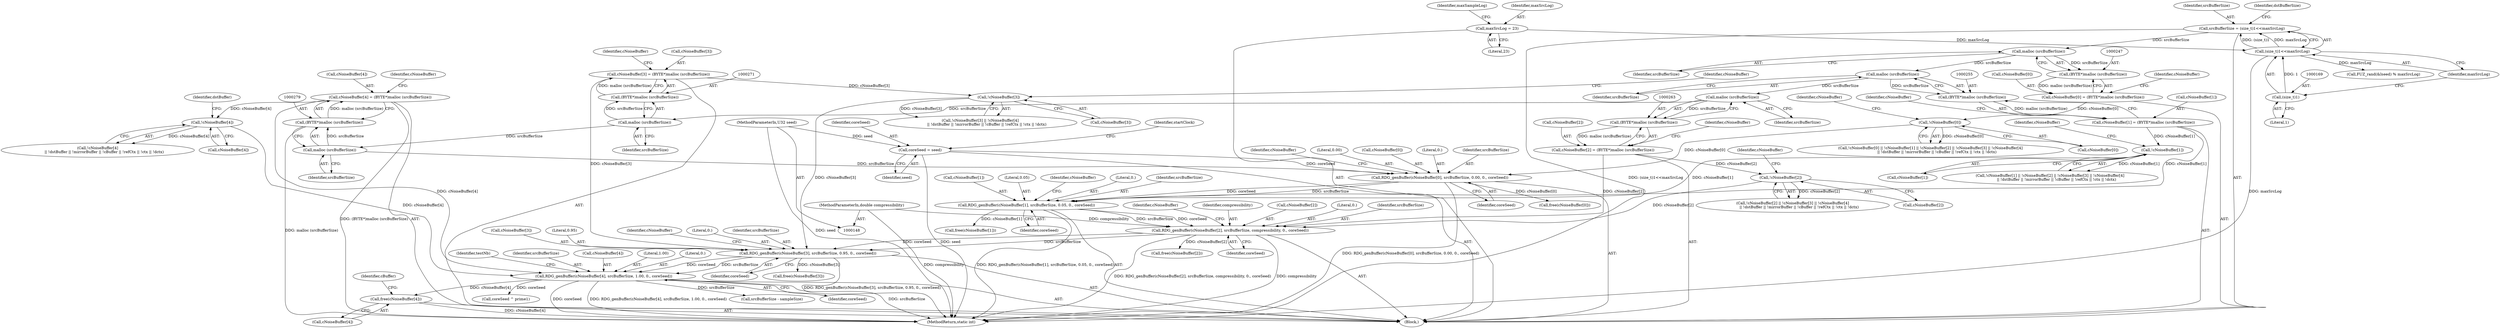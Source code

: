 digraph "0_zstd_3e5cdf1b6a85843e991d7d10f6a2567c15580da0_3@API" {
"1001458" [label="(Call,free(cNoiseBuffer[4]))"];
"1000358" [label="(Call,RDG_genBuffer(cNoiseBuffer[4], srcBufferSize, 1.00, 0., coreSeed))"];
"1000274" [label="(Call,cNoiseBuffer[4] = (BYTE*)malloc (srcBufferSize))"];
"1000278" [label="(Call,(BYTE*)malloc (srcBufferSize))"];
"1000280" [label="(Call,malloc (srcBufferSize))"];
"1000272" [label="(Call,malloc (srcBufferSize))"];
"1000264" [label="(Call,malloc (srcBufferSize))"];
"1000256" [label="(Call,malloc (srcBufferSize))"];
"1000248" [label="(Call,malloc (srcBufferSize))"];
"1000165" [label="(Call,srcBufferSize = (size_t)1<<maxSrcLog)"];
"1000167" [label="(Call,(size_t)1<<maxSrcLog)"];
"1000168" [label="(Call,(size_t)1)"];
"1000157" [label="(Call,maxSrcLog = 23)"];
"1000304" [label="(Call,!cNoiseBuffer[4])"];
"1000350" [label="(Call,RDG_genBuffer(cNoiseBuffer[3], srcBufferSize, 0.95, 0., coreSeed))"];
"1000266" [label="(Call,cNoiseBuffer[3] = (BYTE*)malloc (srcBufferSize))"];
"1000270" [label="(Call,(BYTE*)malloc (srcBufferSize))"];
"1000299" [label="(Call,!cNoiseBuffer[3])"];
"1000342" [label="(Call,RDG_genBuffer(cNoiseBuffer[2], srcBufferSize, compressibility, 0., coreSeed))"];
"1000258" [label="(Call,cNoiseBuffer[2] = (BYTE*)malloc (srcBufferSize))"];
"1000262" [label="(Call,(BYTE*)malloc (srcBufferSize))"];
"1000294" [label="(Call,!cNoiseBuffer[2])"];
"1000334" [label="(Call,RDG_genBuffer(cNoiseBuffer[1], srcBufferSize, 0.05, 0., coreSeed))"];
"1000250" [label="(Call,cNoiseBuffer[1] = (BYTE*)malloc (srcBufferSize))"];
"1000254" [label="(Call,(BYTE*)malloc (srcBufferSize))"];
"1000289" [label="(Call,!cNoiseBuffer[1])"];
"1000326" [label="(Call,RDG_genBuffer(cNoiseBuffer[0], srcBufferSize, 0.00, 0., coreSeed))"];
"1000284" [label="(Call,!cNoiseBuffer[0])"];
"1000242" [label="(Call,cNoiseBuffer[0] = (BYTE*)malloc (srcBufferSize))"];
"1000246" [label="(Call,(BYTE*)malloc (srcBufferSize))"];
"1000222" [label="(Call,coreSeed = seed)"];
"1000149" [label="(MethodParameterIn,U32 seed)"];
"1000153" [label="(MethodParameterIn,double compressibility)"];
"1000340" [label="(Literal,0.)"];
"1000276" [label="(Identifier,cNoiseBuffer)"];
"1000281" [label="(Identifier,srcBufferSize)"];
"1001463" [label="(Identifier,cBuffer)"];
"1000270" [label="(Call,(BYTE*)malloc (srcBufferSize))"];
"1000268" [label="(Identifier,cNoiseBuffer)"];
"1000251" [label="(Call,cNoiseBuffer[1])"];
"1000162" [label="(Identifier,maxSampleLog)"];
"1000248" [label="(Call,malloc (srcBufferSize))"];
"1000351" [label="(Call,cNoiseBuffer[3])"];
"1000242" [label="(Call,cNoiseBuffer[0] = (BYTE*)malloc (srcBufferSize))"];
"1000334" [label="(Call,RDG_genBuffer(cNoiseBuffer[1], srcBufferSize, 0.05, 0., coreSeed))"];
"1000260" [label="(Identifier,cNoiseBuffer)"];
"1000280" [label="(Call,malloc (srcBufferSize))"];
"1000355" [label="(Literal,0.95)"];
"1000262" [label="(Call,(BYTE*)malloc (srcBufferSize))"];
"1000256" [label="(Call,malloc (srcBufferSize))"];
"1000275" [label="(Call,cNoiseBuffer[4])"];
"1000285" [label="(Call,cNoiseBuffer[0])"];
"1000224" [label="(Identifier,seed)"];
"1000368" [label="(Identifier,testNb)"];
"1000246" [label="(Call,(BYTE*)malloc (srcBufferSize))"];
"1000243" [label="(Call,cNoiseBuffer[0])"];
"1000165" [label="(Call,srcBufferSize = (size_t)1<<maxSrcLog)"];
"1000331" [label="(Literal,0.00)"];
"1000222" [label="(Call,coreSeed = seed)"];
"1000362" [label="(Identifier,srcBufferSize)"];
"1000289" [label="(Call,!cNoiseBuffer[1])"];
"1000342" [label="(Call,RDG_genBuffer(cNoiseBuffer[2], srcBufferSize, compressibility, 0., coreSeed))"];
"1000509" [label="(Call,srcBufferSize - sampleSize)"];
"1000360" [label="(Identifier,cNoiseBuffer)"];
"1000326" [label="(Call,RDG_genBuffer(cNoiseBuffer[0], srcBufferSize, 0.00, 0., coreSeed))"];
"1000359" [label="(Call,cNoiseBuffer[4])"];
"1000168" [label="(Call,(size_t)1)"];
"1000357" [label="(Identifier,coreSeed)"];
"1000356" [label="(Literal,0.)"];
"1000304" [label="(Call,!cNoiseBuffer[4])"];
"1000286" [label="(Identifier,cNoiseBuffer)"];
"1001450" [label="(Call,free(cNoiseBuffer[2]))"];
"1000273" [label="(Identifier,srcBufferSize)"];
"1000227" [label="(Identifier,startClock)"];
"1000149" [label="(MethodParameterIn,U32 seed)"];
"1001446" [label="(Call,free(cNoiseBuffer[1]))"];
"1000267" [label="(Call,cNoiseBuffer[3])"];
"1000338" [label="(Identifier,srcBufferSize)"];
"1000155" [label="(Block,)"];
"1001459" [label="(Call,cNoiseBuffer[4])"];
"1000250" [label="(Call,cNoiseBuffer[1] = (BYTE*)malloc (srcBufferSize))"];
"1000350" [label="(Call,RDG_genBuffer(cNoiseBuffer[3], srcBufferSize, 0.95, 0., coreSeed))"];
"1000295" [label="(Call,cNoiseBuffer[2])"];
"1000327" [label="(Call,cNoiseBuffer[0])"];
"1000332" [label="(Literal,0.)"];
"1000278" [label="(Call,(BYTE*)malloc (srcBufferSize))"];
"1000333" [label="(Identifier,coreSeed)"];
"1000153" [label="(MethodParameterIn,double compressibility)"];
"1000343" [label="(Call,cNoiseBuffer[2])"];
"1000294" [label="(Call,!cNoiseBuffer[2])"];
"1000158" [label="(Identifier,maxSrcLog)"];
"1000305" [label="(Call,cNoiseBuffer[4])"];
"1000363" [label="(Literal,1.00)"];
"1000335" [label="(Call,cNoiseBuffer[1])"];
"1000274" [label="(Call,cNoiseBuffer[4] = (BYTE*)malloc (srcBufferSize))"];
"1000358" [label="(Call,RDG_genBuffer(cNoiseBuffer[4], srcBufferSize, 1.00, 0., coreSeed))"];
"1001442" [label="(Call,free(cNoiseBuffer[0]))"];
"1000365" [label="(Identifier,coreSeed)"];
"1000171" [label="(Identifier,maxSrcLog)"];
"1000266" [label="(Call,cNoiseBuffer[3] = (BYTE*)malloc (srcBufferSize))"];
"1001475" [label="(MethodReturn,static int)"];
"1000249" [label="(Identifier,srcBufferSize)"];
"1000264" [label="(Call,malloc (srcBufferSize))"];
"1000166" [label="(Identifier,srcBufferSize)"];
"1000348" [label="(Literal,0.)"];
"1000272" [label="(Call,malloc (srcBufferSize))"];
"1000341" [label="(Identifier,coreSeed)"];
"1000300" [label="(Call,cNoiseBuffer[3])"];
"1000170" [label="(Literal,1)"];
"1000293" [label="(Call,!cNoiseBuffer[2] || !cNoiseBuffer[3] || !cNoiseBuffer[4]\n           || !dstBuffer || !mirrorBuffer || !cBuffer || !refCtx || !ctx || !dctx)"];
"1000339" [label="(Literal,0.05)"];
"1000258" [label="(Call,cNoiseBuffer[2] = (BYTE*)malloc (srcBufferSize))"];
"1000306" [label="(Identifier,cNoiseBuffer)"];
"1000283" [label="(Call,!cNoiseBuffer[0] || !cNoiseBuffer[1] || !cNoiseBuffer[2] || !cNoiseBuffer[3] || !cNoiseBuffer[4]\n           || !dstBuffer || !mirrorBuffer || !cBuffer || !refCtx || !ctx || !dctx)"];
"1000301" [label="(Identifier,cNoiseBuffer)"];
"1000346" [label="(Identifier,srcBufferSize)"];
"1000223" [label="(Identifier,coreSeed)"];
"1000428" [label="(Call,coreSeed ^ prime1)"];
"1000349" [label="(Identifier,coreSeed)"];
"1000330" [label="(Identifier,srcBufferSize)"];
"1000157" [label="(Call,maxSrcLog = 23)"];
"1000354" [label="(Identifier,srcBufferSize)"];
"1000288" [label="(Call,!cNoiseBuffer[1] || !cNoiseBuffer[2] || !cNoiseBuffer[3] || !cNoiseBuffer[4]\n           || !dstBuffer || !mirrorBuffer || !cBuffer || !refCtx || !ctx || !dctx)"];
"1000296" [label="(Identifier,cNoiseBuffer)"];
"1000290" [label="(Call,cNoiseBuffer[1])"];
"1000352" [label="(Identifier,cNoiseBuffer)"];
"1000336" [label="(Identifier,cNoiseBuffer)"];
"1000291" [label="(Identifier,cNoiseBuffer)"];
"1000299" [label="(Call,!cNoiseBuffer[3])"];
"1000310" [label="(Identifier,dstBuffer)"];
"1000265" [label="(Identifier,srcBufferSize)"];
"1001454" [label="(Call,free(cNoiseBuffer[3]))"];
"1000298" [label="(Call,!cNoiseBuffer[3] || !cNoiseBuffer[4]\n           || !dstBuffer || !mirrorBuffer || !cBuffer || !refCtx || !ctx || !dctx)"];
"1000303" [label="(Call,!cNoiseBuffer[4]\n           || !dstBuffer || !mirrorBuffer || !cBuffer || !refCtx || !ctx || !dctx)"];
"1001047" [label="(Call,FUZ_rand(&lseed) % maxSrcLog)"];
"1000259" [label="(Call,cNoiseBuffer[2])"];
"1001458" [label="(Call,free(cNoiseBuffer[4]))"];
"1000284" [label="(Call,!cNoiseBuffer[0])"];
"1000174" [label="(Identifier,dstBufferSize)"];
"1000159" [label="(Literal,23)"];
"1000344" [label="(Identifier,cNoiseBuffer)"];
"1000252" [label="(Identifier,cNoiseBuffer)"];
"1000347" [label="(Identifier,compressibility)"];
"1000254" [label="(Call,(BYTE*)malloc (srcBufferSize))"];
"1000257" [label="(Identifier,srcBufferSize)"];
"1000167" [label="(Call,(size_t)1<<maxSrcLog)"];
"1000364" [label="(Literal,0.)"];
"1001458" -> "1000155"  [label="AST: "];
"1001458" -> "1001459"  [label="CFG: "];
"1001459" -> "1001458"  [label="AST: "];
"1001463" -> "1001458"  [label="CFG: "];
"1001458" -> "1001475"  [label="DDG: cNoiseBuffer[4]"];
"1000358" -> "1001458"  [label="DDG: cNoiseBuffer[4]"];
"1000358" -> "1000155"  [label="AST: "];
"1000358" -> "1000365"  [label="CFG: "];
"1000359" -> "1000358"  [label="AST: "];
"1000362" -> "1000358"  [label="AST: "];
"1000363" -> "1000358"  [label="AST: "];
"1000364" -> "1000358"  [label="AST: "];
"1000365" -> "1000358"  [label="AST: "];
"1000368" -> "1000358"  [label="CFG: "];
"1000358" -> "1001475"  [label="DDG: coreSeed"];
"1000358" -> "1001475"  [label="DDG: RDG_genBuffer(cNoiseBuffer[4], srcBufferSize, 1.00, 0., coreSeed)"];
"1000358" -> "1001475"  [label="DDG: srcBufferSize"];
"1000274" -> "1000358"  [label="DDG: cNoiseBuffer[4]"];
"1000304" -> "1000358"  [label="DDG: cNoiseBuffer[4]"];
"1000350" -> "1000358"  [label="DDG: srcBufferSize"];
"1000350" -> "1000358"  [label="DDG: coreSeed"];
"1000358" -> "1000428"  [label="DDG: coreSeed"];
"1000358" -> "1000509"  [label="DDG: srcBufferSize"];
"1000274" -> "1000155"  [label="AST: "];
"1000274" -> "1000278"  [label="CFG: "];
"1000275" -> "1000274"  [label="AST: "];
"1000278" -> "1000274"  [label="AST: "];
"1000286" -> "1000274"  [label="CFG: "];
"1000274" -> "1001475"  [label="DDG: (BYTE*)malloc (srcBufferSize)"];
"1000278" -> "1000274"  [label="DDG: malloc (srcBufferSize)"];
"1000274" -> "1000304"  [label="DDG: cNoiseBuffer[4]"];
"1000278" -> "1000280"  [label="CFG: "];
"1000279" -> "1000278"  [label="AST: "];
"1000280" -> "1000278"  [label="AST: "];
"1000278" -> "1001475"  [label="DDG: malloc (srcBufferSize)"];
"1000280" -> "1000278"  [label="DDG: srcBufferSize"];
"1000280" -> "1000281"  [label="CFG: "];
"1000281" -> "1000280"  [label="AST: "];
"1000272" -> "1000280"  [label="DDG: srcBufferSize"];
"1000280" -> "1000326"  [label="DDG: srcBufferSize"];
"1000272" -> "1000270"  [label="AST: "];
"1000272" -> "1000273"  [label="CFG: "];
"1000273" -> "1000272"  [label="AST: "];
"1000270" -> "1000272"  [label="CFG: "];
"1000272" -> "1000270"  [label="DDG: srcBufferSize"];
"1000264" -> "1000272"  [label="DDG: srcBufferSize"];
"1000264" -> "1000262"  [label="AST: "];
"1000264" -> "1000265"  [label="CFG: "];
"1000265" -> "1000264"  [label="AST: "];
"1000262" -> "1000264"  [label="CFG: "];
"1000264" -> "1000262"  [label="DDG: srcBufferSize"];
"1000256" -> "1000264"  [label="DDG: srcBufferSize"];
"1000256" -> "1000254"  [label="AST: "];
"1000256" -> "1000257"  [label="CFG: "];
"1000257" -> "1000256"  [label="AST: "];
"1000254" -> "1000256"  [label="CFG: "];
"1000256" -> "1000254"  [label="DDG: srcBufferSize"];
"1000248" -> "1000256"  [label="DDG: srcBufferSize"];
"1000248" -> "1000246"  [label="AST: "];
"1000248" -> "1000249"  [label="CFG: "];
"1000249" -> "1000248"  [label="AST: "];
"1000246" -> "1000248"  [label="CFG: "];
"1000248" -> "1000246"  [label="DDG: srcBufferSize"];
"1000165" -> "1000248"  [label="DDG: srcBufferSize"];
"1000165" -> "1000155"  [label="AST: "];
"1000165" -> "1000167"  [label="CFG: "];
"1000166" -> "1000165"  [label="AST: "];
"1000167" -> "1000165"  [label="AST: "];
"1000174" -> "1000165"  [label="CFG: "];
"1000165" -> "1001475"  [label="DDG: (size_t)1<<maxSrcLog"];
"1000167" -> "1000165"  [label="DDG: (size_t)1"];
"1000167" -> "1000165"  [label="DDG: maxSrcLog"];
"1000167" -> "1000171"  [label="CFG: "];
"1000168" -> "1000167"  [label="AST: "];
"1000171" -> "1000167"  [label="AST: "];
"1000167" -> "1001475"  [label="DDG: maxSrcLog"];
"1000168" -> "1000167"  [label="DDG: 1"];
"1000157" -> "1000167"  [label="DDG: maxSrcLog"];
"1000167" -> "1001047"  [label="DDG: maxSrcLog"];
"1000168" -> "1000170"  [label="CFG: "];
"1000169" -> "1000168"  [label="AST: "];
"1000170" -> "1000168"  [label="AST: "];
"1000171" -> "1000168"  [label="CFG: "];
"1000157" -> "1000155"  [label="AST: "];
"1000157" -> "1000159"  [label="CFG: "];
"1000158" -> "1000157"  [label="AST: "];
"1000159" -> "1000157"  [label="AST: "];
"1000162" -> "1000157"  [label="CFG: "];
"1000304" -> "1000303"  [label="AST: "];
"1000304" -> "1000305"  [label="CFG: "];
"1000305" -> "1000304"  [label="AST: "];
"1000310" -> "1000304"  [label="CFG: "];
"1000303" -> "1000304"  [label="CFG: "];
"1000304" -> "1000303"  [label="DDG: cNoiseBuffer[4]"];
"1000350" -> "1000155"  [label="AST: "];
"1000350" -> "1000357"  [label="CFG: "];
"1000351" -> "1000350"  [label="AST: "];
"1000354" -> "1000350"  [label="AST: "];
"1000355" -> "1000350"  [label="AST: "];
"1000356" -> "1000350"  [label="AST: "];
"1000357" -> "1000350"  [label="AST: "];
"1000360" -> "1000350"  [label="CFG: "];
"1000350" -> "1001475"  [label="DDG: RDG_genBuffer(cNoiseBuffer[3], srcBufferSize, 0.95, 0., coreSeed)"];
"1000266" -> "1000350"  [label="DDG: cNoiseBuffer[3]"];
"1000299" -> "1000350"  [label="DDG: cNoiseBuffer[3]"];
"1000342" -> "1000350"  [label="DDG: srcBufferSize"];
"1000342" -> "1000350"  [label="DDG: coreSeed"];
"1000350" -> "1001454"  [label="DDG: cNoiseBuffer[3]"];
"1000266" -> "1000155"  [label="AST: "];
"1000266" -> "1000270"  [label="CFG: "];
"1000267" -> "1000266"  [label="AST: "];
"1000270" -> "1000266"  [label="AST: "];
"1000276" -> "1000266"  [label="CFG: "];
"1000270" -> "1000266"  [label="DDG: malloc (srcBufferSize)"];
"1000266" -> "1000299"  [label="DDG: cNoiseBuffer[3]"];
"1000271" -> "1000270"  [label="AST: "];
"1000299" -> "1000298"  [label="AST: "];
"1000299" -> "1000300"  [label="CFG: "];
"1000300" -> "1000299"  [label="AST: "];
"1000306" -> "1000299"  [label="CFG: "];
"1000298" -> "1000299"  [label="CFG: "];
"1000299" -> "1000298"  [label="DDG: cNoiseBuffer[3]"];
"1000342" -> "1000155"  [label="AST: "];
"1000342" -> "1000349"  [label="CFG: "];
"1000343" -> "1000342"  [label="AST: "];
"1000346" -> "1000342"  [label="AST: "];
"1000347" -> "1000342"  [label="AST: "];
"1000348" -> "1000342"  [label="AST: "];
"1000349" -> "1000342"  [label="AST: "];
"1000352" -> "1000342"  [label="CFG: "];
"1000342" -> "1001475"  [label="DDG: compressibility"];
"1000342" -> "1001475"  [label="DDG: RDG_genBuffer(cNoiseBuffer[2], srcBufferSize, compressibility, 0., coreSeed)"];
"1000258" -> "1000342"  [label="DDG: cNoiseBuffer[2]"];
"1000294" -> "1000342"  [label="DDG: cNoiseBuffer[2]"];
"1000334" -> "1000342"  [label="DDG: srcBufferSize"];
"1000334" -> "1000342"  [label="DDG: coreSeed"];
"1000153" -> "1000342"  [label="DDG: compressibility"];
"1000342" -> "1001450"  [label="DDG: cNoiseBuffer[2]"];
"1000258" -> "1000155"  [label="AST: "];
"1000258" -> "1000262"  [label="CFG: "];
"1000259" -> "1000258"  [label="AST: "];
"1000262" -> "1000258"  [label="AST: "];
"1000268" -> "1000258"  [label="CFG: "];
"1000262" -> "1000258"  [label="DDG: malloc (srcBufferSize)"];
"1000258" -> "1000294"  [label="DDG: cNoiseBuffer[2]"];
"1000263" -> "1000262"  [label="AST: "];
"1000294" -> "1000293"  [label="AST: "];
"1000294" -> "1000295"  [label="CFG: "];
"1000295" -> "1000294"  [label="AST: "];
"1000301" -> "1000294"  [label="CFG: "];
"1000293" -> "1000294"  [label="CFG: "];
"1000294" -> "1000293"  [label="DDG: cNoiseBuffer[2]"];
"1000334" -> "1000155"  [label="AST: "];
"1000334" -> "1000341"  [label="CFG: "];
"1000335" -> "1000334"  [label="AST: "];
"1000338" -> "1000334"  [label="AST: "];
"1000339" -> "1000334"  [label="AST: "];
"1000340" -> "1000334"  [label="AST: "];
"1000341" -> "1000334"  [label="AST: "];
"1000344" -> "1000334"  [label="CFG: "];
"1000334" -> "1001475"  [label="DDG: RDG_genBuffer(cNoiseBuffer[1], srcBufferSize, 0.05, 0., coreSeed)"];
"1000250" -> "1000334"  [label="DDG: cNoiseBuffer[1]"];
"1000289" -> "1000334"  [label="DDG: cNoiseBuffer[1]"];
"1000326" -> "1000334"  [label="DDG: srcBufferSize"];
"1000326" -> "1000334"  [label="DDG: coreSeed"];
"1000334" -> "1001446"  [label="DDG: cNoiseBuffer[1]"];
"1000250" -> "1000155"  [label="AST: "];
"1000250" -> "1000254"  [label="CFG: "];
"1000251" -> "1000250"  [label="AST: "];
"1000254" -> "1000250"  [label="AST: "];
"1000260" -> "1000250"  [label="CFG: "];
"1000254" -> "1000250"  [label="DDG: malloc (srcBufferSize)"];
"1000250" -> "1000289"  [label="DDG: cNoiseBuffer[1]"];
"1000255" -> "1000254"  [label="AST: "];
"1000289" -> "1000288"  [label="AST: "];
"1000289" -> "1000290"  [label="CFG: "];
"1000290" -> "1000289"  [label="AST: "];
"1000296" -> "1000289"  [label="CFG: "];
"1000288" -> "1000289"  [label="CFG: "];
"1000289" -> "1000288"  [label="DDG: cNoiseBuffer[1]"];
"1000326" -> "1000155"  [label="AST: "];
"1000326" -> "1000333"  [label="CFG: "];
"1000327" -> "1000326"  [label="AST: "];
"1000330" -> "1000326"  [label="AST: "];
"1000331" -> "1000326"  [label="AST: "];
"1000332" -> "1000326"  [label="AST: "];
"1000333" -> "1000326"  [label="AST: "];
"1000336" -> "1000326"  [label="CFG: "];
"1000326" -> "1001475"  [label="DDG: RDG_genBuffer(cNoiseBuffer[0], srcBufferSize, 0.00, 0., coreSeed)"];
"1000284" -> "1000326"  [label="DDG: cNoiseBuffer[0]"];
"1000222" -> "1000326"  [label="DDG: coreSeed"];
"1000326" -> "1001442"  [label="DDG: cNoiseBuffer[0]"];
"1000284" -> "1000283"  [label="AST: "];
"1000284" -> "1000285"  [label="CFG: "];
"1000285" -> "1000284"  [label="AST: "];
"1000291" -> "1000284"  [label="CFG: "];
"1000283" -> "1000284"  [label="CFG: "];
"1000284" -> "1000283"  [label="DDG: cNoiseBuffer[0]"];
"1000242" -> "1000284"  [label="DDG: cNoiseBuffer[0]"];
"1000242" -> "1000155"  [label="AST: "];
"1000242" -> "1000246"  [label="CFG: "];
"1000243" -> "1000242"  [label="AST: "];
"1000246" -> "1000242"  [label="AST: "];
"1000252" -> "1000242"  [label="CFG: "];
"1000246" -> "1000242"  [label="DDG: malloc (srcBufferSize)"];
"1000247" -> "1000246"  [label="AST: "];
"1000222" -> "1000155"  [label="AST: "];
"1000222" -> "1000224"  [label="CFG: "];
"1000223" -> "1000222"  [label="AST: "];
"1000224" -> "1000222"  [label="AST: "];
"1000227" -> "1000222"  [label="CFG: "];
"1000222" -> "1001475"  [label="DDG: seed"];
"1000149" -> "1000222"  [label="DDG: seed"];
"1000149" -> "1000148"  [label="AST: "];
"1000149" -> "1001475"  [label="DDG: seed"];
"1000153" -> "1000148"  [label="AST: "];
"1000153" -> "1001475"  [label="DDG: compressibility"];
}
